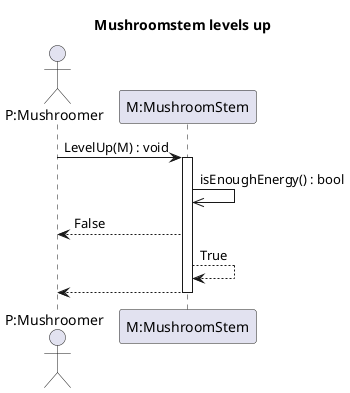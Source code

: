 @startuml levelUp
title Mushroomstem levels up


actor "P:Mushroomer" as P
participant "M:MushroomStem" as M


P -> M: LevelUp(M) : void
activate M
M ->> M: isEnoughEnergy() : bool
M --> P: False
M --> M: True
M --> P
deactivate M

@enduml